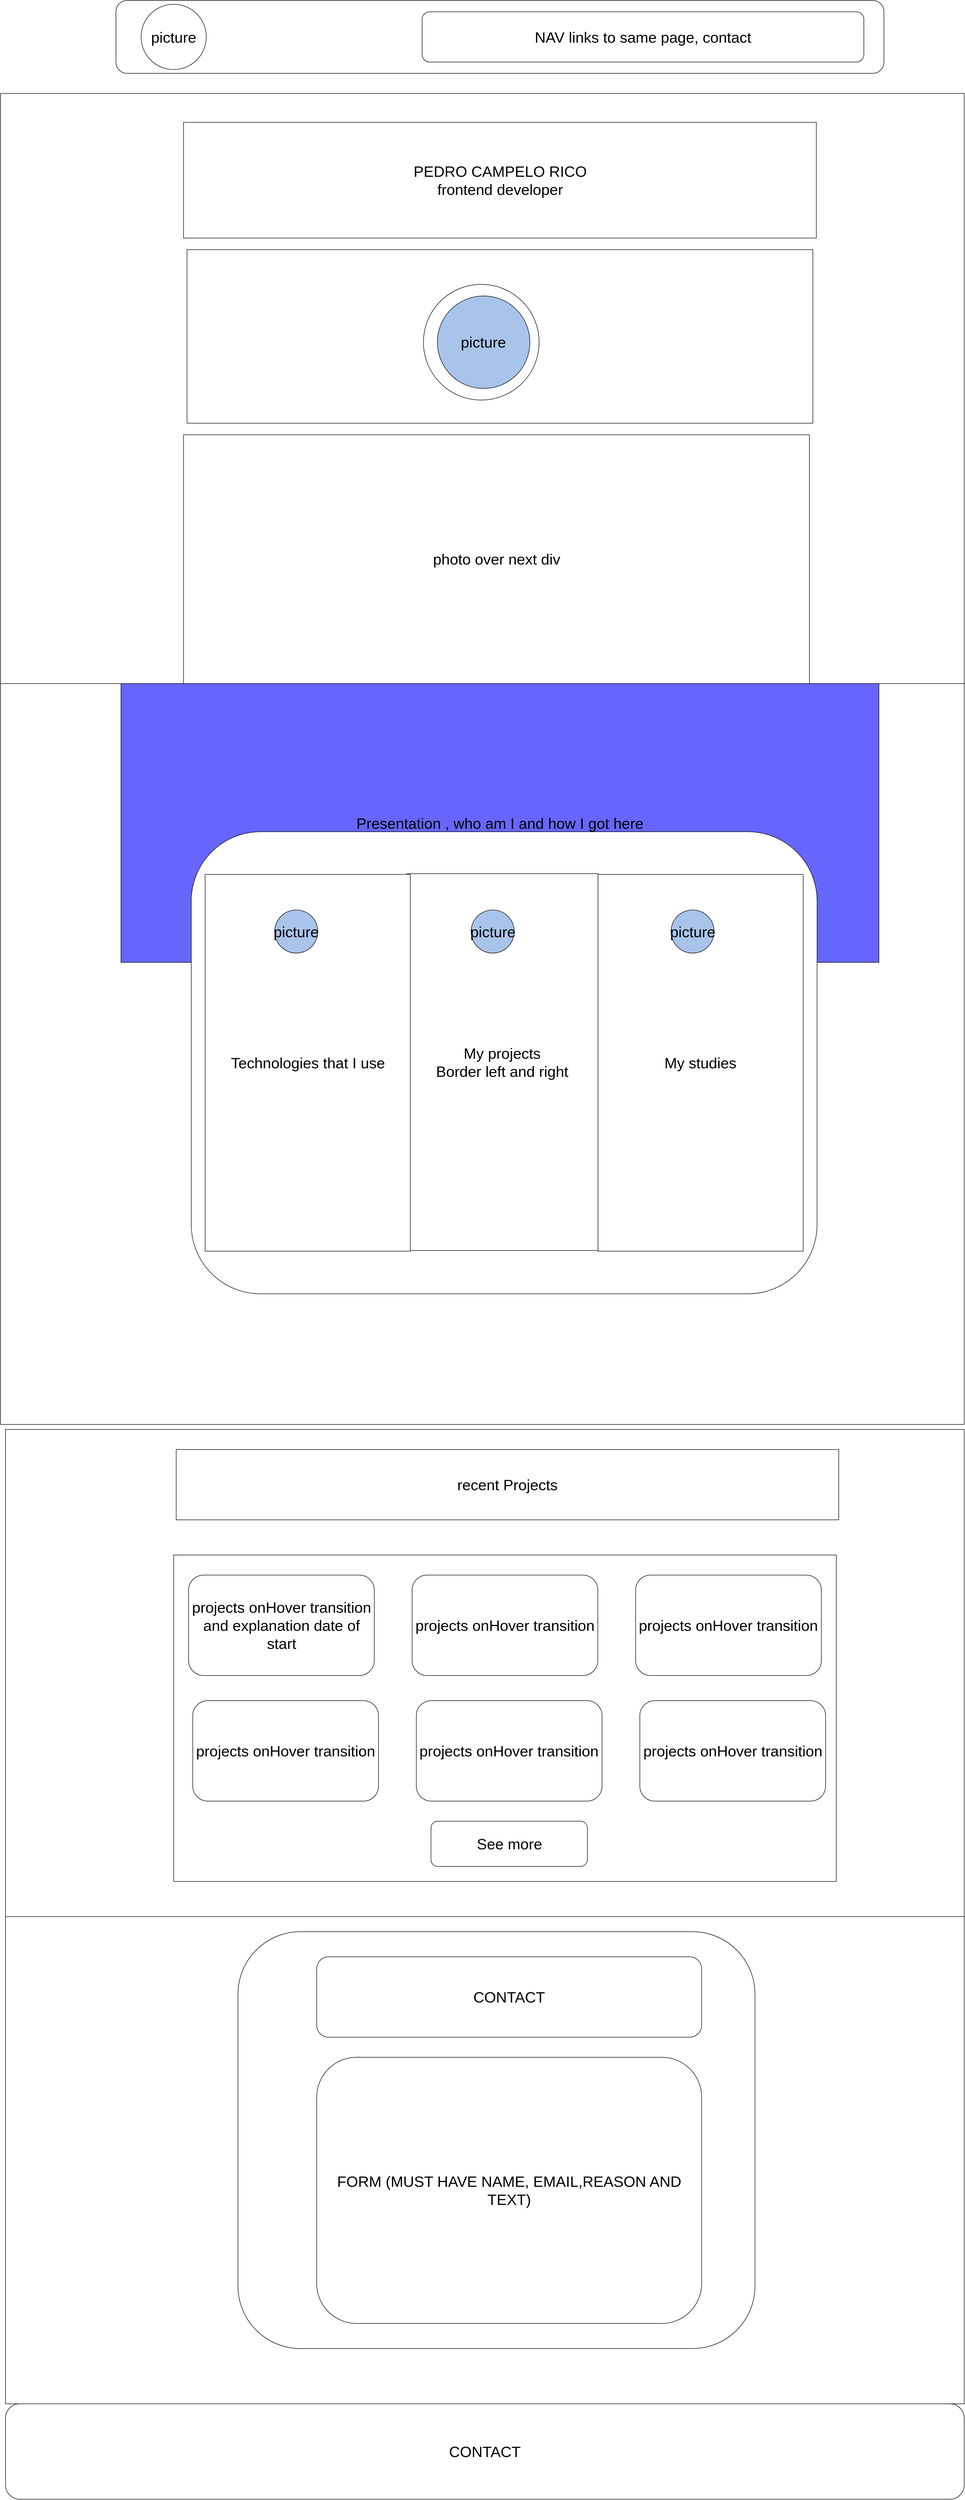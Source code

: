 <mxfile version="20.3.0" type="device"><diagram id="MNvWF7yQMTr5VpQHcmfg" name="Page-1"><mxGraphModel dx="2607" dy="3897" grid="1" gridSize="10" guides="1" tooltips="1" connect="1" arrows="1" fold="1" page="1" pageScale="1" pageWidth="1920" pageHeight="1200" math="0" shadow="0"><root><mxCell id="0"/><mxCell id="1" parent="0"/><mxCell id="KhcwMa2lR_l7IVII19Aj-5" value="" style="rounded=1;whiteSpace=wrap;html=1;" parent="1" vertex="1"><mxGeometry x="230" y="-1165" width="1530" height="145" as="geometry"/></mxCell><mxCell id="KhcwMa2lR_l7IVII19Aj-2" value="&lt;font style=&quot;font-size: 30px;&quot;&gt;NAV links to same page, contact&lt;/font&gt;" style="rounded=1;whiteSpace=wrap;html=1;" parent="1" vertex="1"><mxGeometry x="840" y="-1142.5" width="880" height="100" as="geometry"/></mxCell><mxCell id="KydguKyC1Dkem0CzWOd5-1" value="&lt;span style=&quot;font-size: 30px;&quot;&gt;picture&lt;/span&gt;" style="ellipse;whiteSpace=wrap;html=1;aspect=fixed;" parent="1" vertex="1"><mxGeometry x="280" y="-1157.5" width="130" height="130" as="geometry"/></mxCell><mxCell id="KydguKyC1Dkem0CzWOd5-2" value="" style="rounded=0;whiteSpace=wrap;html=1;" parent="1" vertex="1"><mxGeometry y="-980" width="1920" height="1175" as="geometry"/></mxCell><mxCell id="KydguKyC1Dkem0CzWOd5-3" value="&lt;font style=&quot;font-size: 30px;&quot;&gt;PEDRO CAMPELO RICO&lt;br&gt;frontend developer&lt;/font&gt;" style="rounded=0;whiteSpace=wrap;html=1;" parent="1" vertex="1"><mxGeometry x="364.679" y="-922.402" width="1260.642" height="230.392" as="geometry"/></mxCell><mxCell id="KydguKyC1Dkem0CzWOd5-7" value="" style="rounded=0;whiteSpace=wrap;html=1;fontSize=30;fillColor=#FFFFFF;" parent="1" vertex="1"><mxGeometry x="371.606" y="-668.971" width="1246.789" height="345.588" as="geometry"/></mxCell><mxCell id="KydguKyC1Dkem0CzWOd5-5" value="&lt;span style=&quot;font-size: 30px;&quot;&gt;picture&lt;/span&gt;" style="ellipse;whiteSpace=wrap;html=1;aspect=fixed;" parent="1" vertex="1"><mxGeometry x="842.615" y="-599.853" width="230.392" height="230.392" as="geometry"/></mxCell><mxCell id="KydguKyC1Dkem0CzWOd5-4" value="&lt;span style=&quot;font-size: 30px;&quot;&gt;picture&lt;/span&gt;" style="ellipse;whiteSpace=wrap;html=1;aspect=fixed;fillColor=#A9C4EB;" parent="1" vertex="1"><mxGeometry x="870.321" y="-576.814" width="184.314" height="184.314" as="geometry"/></mxCell><mxCell id="KydguKyC1Dkem0CzWOd5-8" value="photo over next div" style="rounded=0;whiteSpace=wrap;html=1;fontSize=30;fillColor=#FFFFFF;" parent="1" vertex="1"><mxGeometry x="364.679" y="-300.343" width="1246.789" height="495.343" as="geometry"/></mxCell><mxCell id="KydguKyC1Dkem0CzWOd5-10" value="" style="rounded=0;whiteSpace=wrap;html=1;" parent="1" vertex="1"><mxGeometry y="195" width="1920" height="1475" as="geometry"/></mxCell><mxCell id="KydguKyC1Dkem0CzWOd5-11" value="&lt;span style=&quot;font-size: 30px;&quot;&gt;Presentation , who am I and how I got here&lt;/span&gt;" style="rounded=0;whiteSpace=wrap;html=1;fillColor=#6666FF;gradientColor=#6666FF;gradientDirection=north;" parent="1" vertex="1"><mxGeometry x="240" y="195" width="1510" height="555" as="geometry"/></mxCell><mxCell id="KydguKyC1Dkem0CzWOd5-27" value="" style="group" parent="1" vertex="1" connectable="0"><mxGeometry x="380" y="490" width="1246.79" height="920" as="geometry"/></mxCell><mxCell id="KydguKyC1Dkem0CzWOd5-14" value="" style="rounded=1;whiteSpace=wrap;html=1;fontSize=30;fillColor=#FFFFFF;gradientColor=none;gradientDirection=north;" parent="KydguKyC1Dkem0CzWOd5-27" vertex="1"><mxGeometry width="1246.79" height="920" as="geometry"/></mxCell><mxCell id="KydguKyC1Dkem0CzWOd5-19" value="My projects&lt;br&gt;Border left and right" style="rounded=0;whiteSpace=wrap;html=1;fontSize=30;fillColor=#FFFFFF;gradientColor=none;gradientDirection=north;" parent="KydguKyC1Dkem0CzWOd5-27" vertex="1"><mxGeometry x="429.45" y="83.508" width="380.964" height="750.154" as="geometry"/></mxCell><mxCell id="KydguKyC1Dkem0CzWOd5-21" value="My studies" style="rounded=0;whiteSpace=wrap;html=1;fontSize=30;fillColor=#FFFFFF;gradientColor=none;gradientDirection=north;" parent="KydguKyC1Dkem0CzWOd5-27" vertex="1"><mxGeometry x="810.414" y="84.923" width="408.67" height="750.154" as="geometry"/></mxCell><mxCell id="KydguKyC1Dkem0CzWOd5-22" value="Technologies that I use" style="rounded=0;whiteSpace=wrap;html=1;fontSize=30;fillColor=#FFFFFF;gradientColor=none;gradientDirection=north;" parent="KydguKyC1Dkem0CzWOd5-27" vertex="1"><mxGeometry x="27.706" y="84.923" width="408.67" height="750.154" as="geometry"/></mxCell><mxCell id="KydguKyC1Dkem0CzWOd5-23" value="&lt;span style=&quot;font-size: 30px;&quot;&gt;picture&lt;/span&gt;" style="ellipse;whiteSpace=wrap;html=1;aspect=fixed;fillColor=#A9C4EB;" parent="KydguKyC1Dkem0CzWOd5-27" vertex="1"><mxGeometry x="166.239" y="155.692" width="85.93" height="85.93" as="geometry"/></mxCell><mxCell id="KydguKyC1Dkem0CzWOd5-24" value="&lt;span style=&quot;font-size: 30px;&quot;&gt;picture&lt;/span&gt;" style="ellipse;whiteSpace=wrap;html=1;aspect=fixed;fillColor=#A9C4EB;" parent="KydguKyC1Dkem0CzWOd5-27" vertex="1"><mxGeometry x="557.592" y="155.692" width="85.93" height="85.93" as="geometry"/></mxCell><mxCell id="KydguKyC1Dkem0CzWOd5-25" value="&lt;span style=&quot;font-size: 30px;&quot;&gt;picture&lt;/span&gt;" style="ellipse;whiteSpace=wrap;html=1;aspect=fixed;fillColor=#A9C4EB;" parent="KydguKyC1Dkem0CzWOd5-27" vertex="1"><mxGeometry x="955.872" y="155.692" width="85.93" height="85.93" as="geometry"/></mxCell><mxCell id="KydguKyC1Dkem0CzWOd5-28" value="" style="rounded=0;whiteSpace=wrap;html=1;fontSize=30;fillColor=#FFFFFF;" parent="1" vertex="1"><mxGeometry x="10" y="1680" width="1910" height="970" as="geometry"/></mxCell><mxCell id="KydguKyC1Dkem0CzWOd5-29" value="recent Projects" style="rounded=0;whiteSpace=wrap;html=1;fontSize=30;fillColor=#FFFFFF;" parent="1" vertex="1"><mxGeometry x="350" y="1720" width="1320" height="140" as="geometry"/></mxCell><mxCell id="KydguKyC1Dkem0CzWOd5-30" value="&lt;br&gt;" style="rounded=0;whiteSpace=wrap;html=1;fontSize=30;fillColor=#FFFFFF;" parent="1" vertex="1"><mxGeometry x="345" y="1930" width="1320" height="650" as="geometry"/></mxCell><mxCell id="KydguKyC1Dkem0CzWOd5-32" value="projects onHover transition and explanation date of start" style="rounded=1;whiteSpace=wrap;html=1;fontSize=30;fillColor=#FFFFFF;gradientColor=none;gradientDirection=north;" parent="1" vertex="1"><mxGeometry x="374.68" y="1970" width="370" height="200" as="geometry"/></mxCell><mxCell id="KydguKyC1Dkem0CzWOd5-33" value="projects onHover transition" style="rounded=1;whiteSpace=wrap;html=1;fontSize=30;fillColor=#FFFFFF;gradientColor=none;gradientDirection=north;" parent="1" vertex="1"><mxGeometry x="820" y="1970" width="370" height="200" as="geometry"/></mxCell><mxCell id="KydguKyC1Dkem0CzWOd5-34" value="projects onHover transition" style="rounded=1;whiteSpace=wrap;html=1;fontSize=30;fillColor=#FFFFFF;gradientColor=none;gradientDirection=north;" parent="1" vertex="1"><mxGeometry x="1265.32" y="1970" width="370" height="200" as="geometry"/></mxCell><mxCell id="KydguKyC1Dkem0CzWOd5-35" value="projects onHover transition" style="rounded=1;whiteSpace=wrap;html=1;fontSize=30;fillColor=#FFFFFF;gradientColor=none;gradientDirection=north;" parent="1" vertex="1"><mxGeometry x="1273.71" y="2220" width="370" height="200" as="geometry"/></mxCell><mxCell id="KydguKyC1Dkem0CzWOd5-36" value="projects onHover transition" style="rounded=1;whiteSpace=wrap;html=1;fontSize=30;fillColor=#FFFFFF;gradientColor=none;gradientDirection=north;" parent="1" vertex="1"><mxGeometry x="828.39" y="2220" width="370" height="200" as="geometry"/></mxCell><mxCell id="KydguKyC1Dkem0CzWOd5-37" value="projects onHover transition" style="rounded=1;whiteSpace=wrap;html=1;fontSize=30;fillColor=#FFFFFF;gradientColor=none;gradientDirection=north;" parent="1" vertex="1"><mxGeometry x="383.07" y="2220" width="370" height="200" as="geometry"/></mxCell><mxCell id="KydguKyC1Dkem0CzWOd5-38" value="See more" style="rounded=1;whiteSpace=wrap;html=1;fontSize=30;fillColor=#FFFFFF;gradientColor=none;gradientDirection=north;" parent="1" vertex="1"><mxGeometry x="857.59" y="2460" width="311.61" height="90" as="geometry"/></mxCell><mxCell id="KydguKyC1Dkem0CzWOd5-51" value="" style="rounded=0;whiteSpace=wrap;html=1;fontSize=30;fillColor=#FFFFFF;" parent="1" vertex="1"><mxGeometry x="10" y="2650" width="1910" height="970" as="geometry"/></mxCell><mxCell id="KydguKyC1Dkem0CzWOd5-52" value="" style="rounded=1;whiteSpace=wrap;html=1;fontSize=30;fillColor=#FFFFFF;gradientColor=none;gradientDirection=north;" parent="1" vertex="1"><mxGeometry x="473.07" y="2680" width="1030" height="830" as="geometry"/></mxCell><mxCell id="KydguKyC1Dkem0CzWOd5-53" value="CONTACT" style="rounded=1;whiteSpace=wrap;html=1;fontSize=30;fillColor=#FFFFFF;gradientColor=none;gradientDirection=north;" parent="1" vertex="1"><mxGeometry x="629.93" y="2730" width="766.93" height="160" as="geometry"/></mxCell><mxCell id="KydguKyC1Dkem0CzWOd5-54" value="FORM (MUST HAVE NAME, EMAIL,REASON AND TEXT)" style="rounded=1;whiteSpace=wrap;html=1;fontSize=30;fillColor=#FFFFFF;gradientColor=none;gradientDirection=north;" parent="1" vertex="1"><mxGeometry x="629.93" y="2930" width="766.93" height="530" as="geometry"/></mxCell><mxCell id="KydguKyC1Dkem0CzWOd5-71" value="CONTACT" style="rounded=1;whiteSpace=wrap;html=1;fontSize=30;fillColor=#FFFFFF;gradientColor=none;gradientDirection=north;" parent="1" vertex="1"><mxGeometry x="10" y="3620" width="1910" height="190" as="geometry"/></mxCell></root></mxGraphModel></diagram></mxfile>